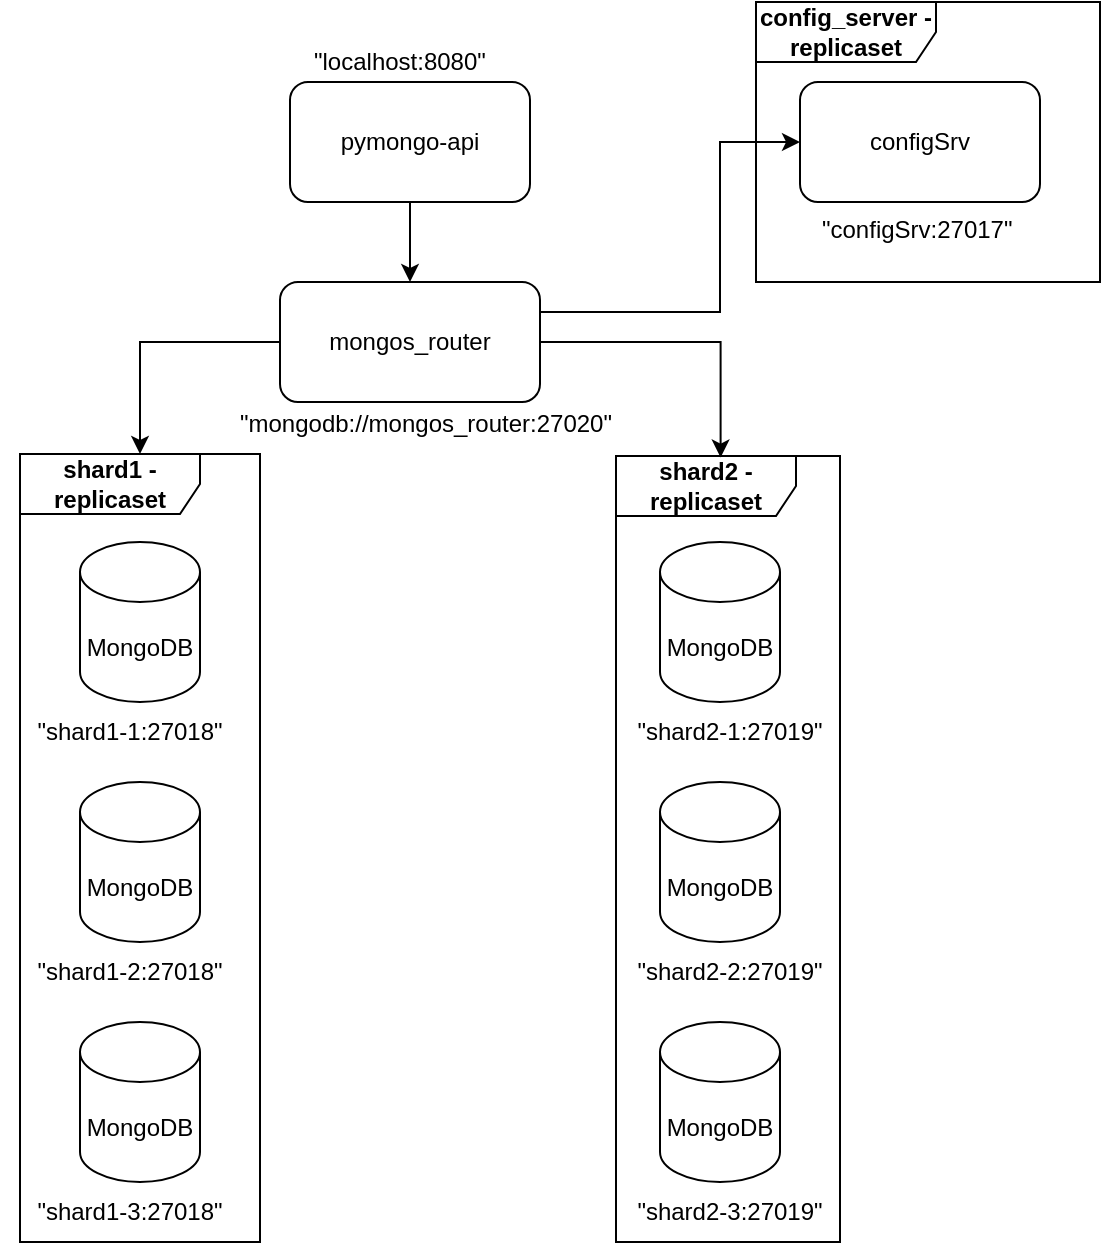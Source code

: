 <mxfile version="28.1.1">
  <diagram name="Page-1" id="-H_mtQnk-PTXWXPvYvuk">
    <mxGraphModel dx="2066" dy="1106" grid="1" gridSize="10" guides="1" tooltips="1" connect="1" arrows="1" fold="1" page="1" pageScale="1" pageWidth="1169" pageHeight="827" math="0" shadow="0">
      <root>
        <mxCell id="0" />
        <mxCell id="1" parent="0" />
        <mxCell id="zA23MoTUsTF4_91t8viU-2" value="MongoDB" style="shape=cylinder3;whiteSpace=wrap;html=1;boundedLbl=1;backgroundOutline=1;size=15;" parent="1" vertex="1">
          <mxGeometry x="560" y="280" width="60" height="80" as="geometry" />
        </mxCell>
        <mxCell id="CQDam7mDFGuMna5P9MvD-5" style="edgeStyle=orthogonalEdgeStyle;rounded=0;orthogonalLoop=1;jettySize=auto;html=1;exitX=0.5;exitY=1;exitDx=0;exitDy=0;entryX=0.5;entryY=0;entryDx=0;entryDy=0;" parent="1" source="zA23MoTUsTF4_91t8viU-3" target="CQDam7mDFGuMna5P9MvD-4" edge="1">
          <mxGeometry relative="1" as="geometry" />
        </mxCell>
        <mxCell id="zA23MoTUsTF4_91t8viU-3" value="pymongo-api" style="rounded=1;whiteSpace=wrap;html=1;" parent="1" vertex="1">
          <mxGeometry x="375" y="50" width="120" height="60" as="geometry" />
        </mxCell>
        <mxCell id="CQDam7mDFGuMna5P9MvD-1" value="MongoDB" style="shape=cylinder3;whiteSpace=wrap;html=1;boundedLbl=1;backgroundOutline=1;size=15;" parent="1" vertex="1">
          <mxGeometry x="270" y="280" width="60" height="80" as="geometry" />
        </mxCell>
        <mxCell id="CQDam7mDFGuMna5P9MvD-2" value="&quot;shard1-1:27018&quot;" style="text;html=1;align=center;verticalAlign=middle;whiteSpace=wrap;rounded=0;" parent="1" vertex="1">
          <mxGeometry x="230" y="360" width="130" height="30" as="geometry" />
        </mxCell>
        <mxCell id="CQDam7mDFGuMna5P9MvD-3" value="&quot;shard2-1:27019&quot;" style="text;html=1;align=center;verticalAlign=middle;whiteSpace=wrap;rounded=0;" parent="1" vertex="1">
          <mxGeometry x="530" y="360" width="130" height="30" as="geometry" />
        </mxCell>
        <mxCell id="rrCqz3fQyI4HbJ4ky-nH-3" style="edgeStyle=orthogonalEdgeStyle;rounded=0;orthogonalLoop=1;jettySize=auto;html=1;exitX=1;exitY=0.25;exitDx=0;exitDy=0;entryX=0;entryY=0.5;entryDx=0;entryDy=0;" parent="1" source="CQDam7mDFGuMna5P9MvD-4" target="CQDam7mDFGuMna5P9MvD-8" edge="1">
          <mxGeometry relative="1" as="geometry">
            <Array as="points">
              <mxPoint x="590" y="165" />
              <mxPoint x="590" y="80" />
            </Array>
          </mxGeometry>
        </mxCell>
        <mxCell id="LtKOMRhB9yytWE8H1TOB-1" style="edgeStyle=orthogonalEdgeStyle;rounded=0;orthogonalLoop=1;jettySize=auto;html=1;exitX=0;exitY=0.5;exitDx=0;exitDy=0;" parent="1" source="CQDam7mDFGuMna5P9MvD-4" target="rrCqz3fQyI4HbJ4ky-nH-13" edge="1">
          <mxGeometry relative="1" as="geometry" />
        </mxCell>
        <mxCell id="CQDam7mDFGuMna5P9MvD-4" value="mongos_router" style="rounded=1;whiteSpace=wrap;html=1;" parent="1" vertex="1">
          <mxGeometry x="370" y="150" width="130" height="60" as="geometry" />
        </mxCell>
        <mxCell id="CQDam7mDFGuMna5P9MvD-8" value="configSrv" style="rounded=1;whiteSpace=wrap;html=1;" parent="1" vertex="1">
          <mxGeometry x="630" y="50" width="120" height="60" as="geometry" />
        </mxCell>
        <mxCell id="rrCqz3fQyI4HbJ4ky-nH-2" value="&quot;configSrv:27017&quot;" style="text;whiteSpace=wrap;" parent="1" vertex="1">
          <mxGeometry x="639" y="110" width="102" height="22" as="geometry" />
        </mxCell>
        <mxCell id="rrCqz3fQyI4HbJ4ky-nH-5" value="&quot;mongodb://mongos_router:27020&quot;" style="text;whiteSpace=wrap;" parent="1" vertex="1">
          <mxGeometry x="348" y="207" width="190" height="20" as="geometry" />
        </mxCell>
        <mxCell id="rrCqz3fQyI4HbJ4ky-nH-7" value="&quot;localhost:8080&quot;" style="text;whiteSpace=wrap;" parent="1" vertex="1">
          <mxGeometry x="385" y="26" width="90" height="20" as="geometry" />
        </mxCell>
        <mxCell id="rrCqz3fQyI4HbJ4ky-nH-13" value="&lt;span style=&quot;font-weight: 700;&quot;&gt;shard1 - replicaset&lt;/span&gt;" style="shape=umlFrame;whiteSpace=wrap;html=1;pointerEvents=0;width=90;height=30;" parent="1" vertex="1">
          <mxGeometry x="240" y="236" width="120" height="394" as="geometry" />
        </mxCell>
        <mxCell id="rrCqz3fQyI4HbJ4ky-nH-14" value="&lt;span style=&quot;font-weight: 700;&quot;&gt;shard2 - replicaset&lt;/span&gt;" style="shape=umlFrame;whiteSpace=wrap;html=1;pointerEvents=0;width=90;height=30;" parent="1" vertex="1">
          <mxGeometry x="538" y="237" width="112" height="393" as="geometry" />
        </mxCell>
        <mxCell id="rrCqz3fQyI4HbJ4ky-nH-15" value="&lt;span style=&quot;font-weight: 700;&quot;&gt;config_server - replicaset&lt;/span&gt;" style="shape=umlFrame;whiteSpace=wrap;html=1;pointerEvents=0;width=90;height=30;" parent="1" vertex="1">
          <mxGeometry x="608" y="10" width="172" height="140" as="geometry" />
        </mxCell>
        <mxCell id="LtKOMRhB9yytWE8H1TOB-3" value="MongoDB" style="shape=cylinder3;whiteSpace=wrap;html=1;boundedLbl=1;backgroundOutline=1;size=15;" parent="1" vertex="1">
          <mxGeometry x="270" y="400" width="60" height="80" as="geometry" />
        </mxCell>
        <mxCell id="LtKOMRhB9yytWE8H1TOB-4" value="&quot;shard1-2:27018&quot;" style="text;html=1;align=center;verticalAlign=middle;whiteSpace=wrap;rounded=0;" parent="1" vertex="1">
          <mxGeometry x="230" y="480" width="130" height="30" as="geometry" />
        </mxCell>
        <mxCell id="LtKOMRhB9yytWE8H1TOB-5" value="MongoDB" style="shape=cylinder3;whiteSpace=wrap;html=1;boundedLbl=1;backgroundOutline=1;size=15;" parent="1" vertex="1">
          <mxGeometry x="270" y="520" width="60" height="80" as="geometry" />
        </mxCell>
        <mxCell id="LtKOMRhB9yytWE8H1TOB-6" value="&quot;shard1-3:27018&quot;" style="text;html=1;align=center;verticalAlign=middle;whiteSpace=wrap;rounded=0;" parent="1" vertex="1">
          <mxGeometry x="230" y="600" width="130" height="30" as="geometry" />
        </mxCell>
        <mxCell id="LtKOMRhB9yytWE8H1TOB-7" value="MongoDB" style="shape=cylinder3;whiteSpace=wrap;html=1;boundedLbl=1;backgroundOutline=1;size=15;" parent="1" vertex="1">
          <mxGeometry x="560" y="400" width="60" height="80" as="geometry" />
        </mxCell>
        <mxCell id="LtKOMRhB9yytWE8H1TOB-8" value="&quot;shard2-2:27019&quot;" style="text;html=1;align=center;verticalAlign=middle;whiteSpace=wrap;rounded=0;" parent="1" vertex="1">
          <mxGeometry x="530" y="480" width="130" height="30" as="geometry" />
        </mxCell>
        <mxCell id="LtKOMRhB9yytWE8H1TOB-9" value="MongoDB" style="shape=cylinder3;whiteSpace=wrap;html=1;boundedLbl=1;backgroundOutline=1;size=15;" parent="1" vertex="1">
          <mxGeometry x="560" y="520" width="60" height="80" as="geometry" />
        </mxCell>
        <mxCell id="LtKOMRhB9yytWE8H1TOB-10" value="&quot;shard2-3:27019&quot;" style="text;html=1;align=center;verticalAlign=middle;whiteSpace=wrap;rounded=0;" parent="1" vertex="1">
          <mxGeometry x="530" y="600" width="130" height="30" as="geometry" />
        </mxCell>
        <mxCell id="LtKOMRhB9yytWE8H1TOB-13" style="edgeStyle=orthogonalEdgeStyle;rounded=0;orthogonalLoop=1;jettySize=auto;html=1;exitX=1;exitY=0.5;exitDx=0;exitDy=0;entryX=0.467;entryY=0.002;entryDx=0;entryDy=0;entryPerimeter=0;" parent="1" source="CQDam7mDFGuMna5P9MvD-4" target="rrCqz3fQyI4HbJ4ky-nH-14" edge="1">
          <mxGeometry relative="1" as="geometry" />
        </mxCell>
      </root>
    </mxGraphModel>
  </diagram>
</mxfile>
